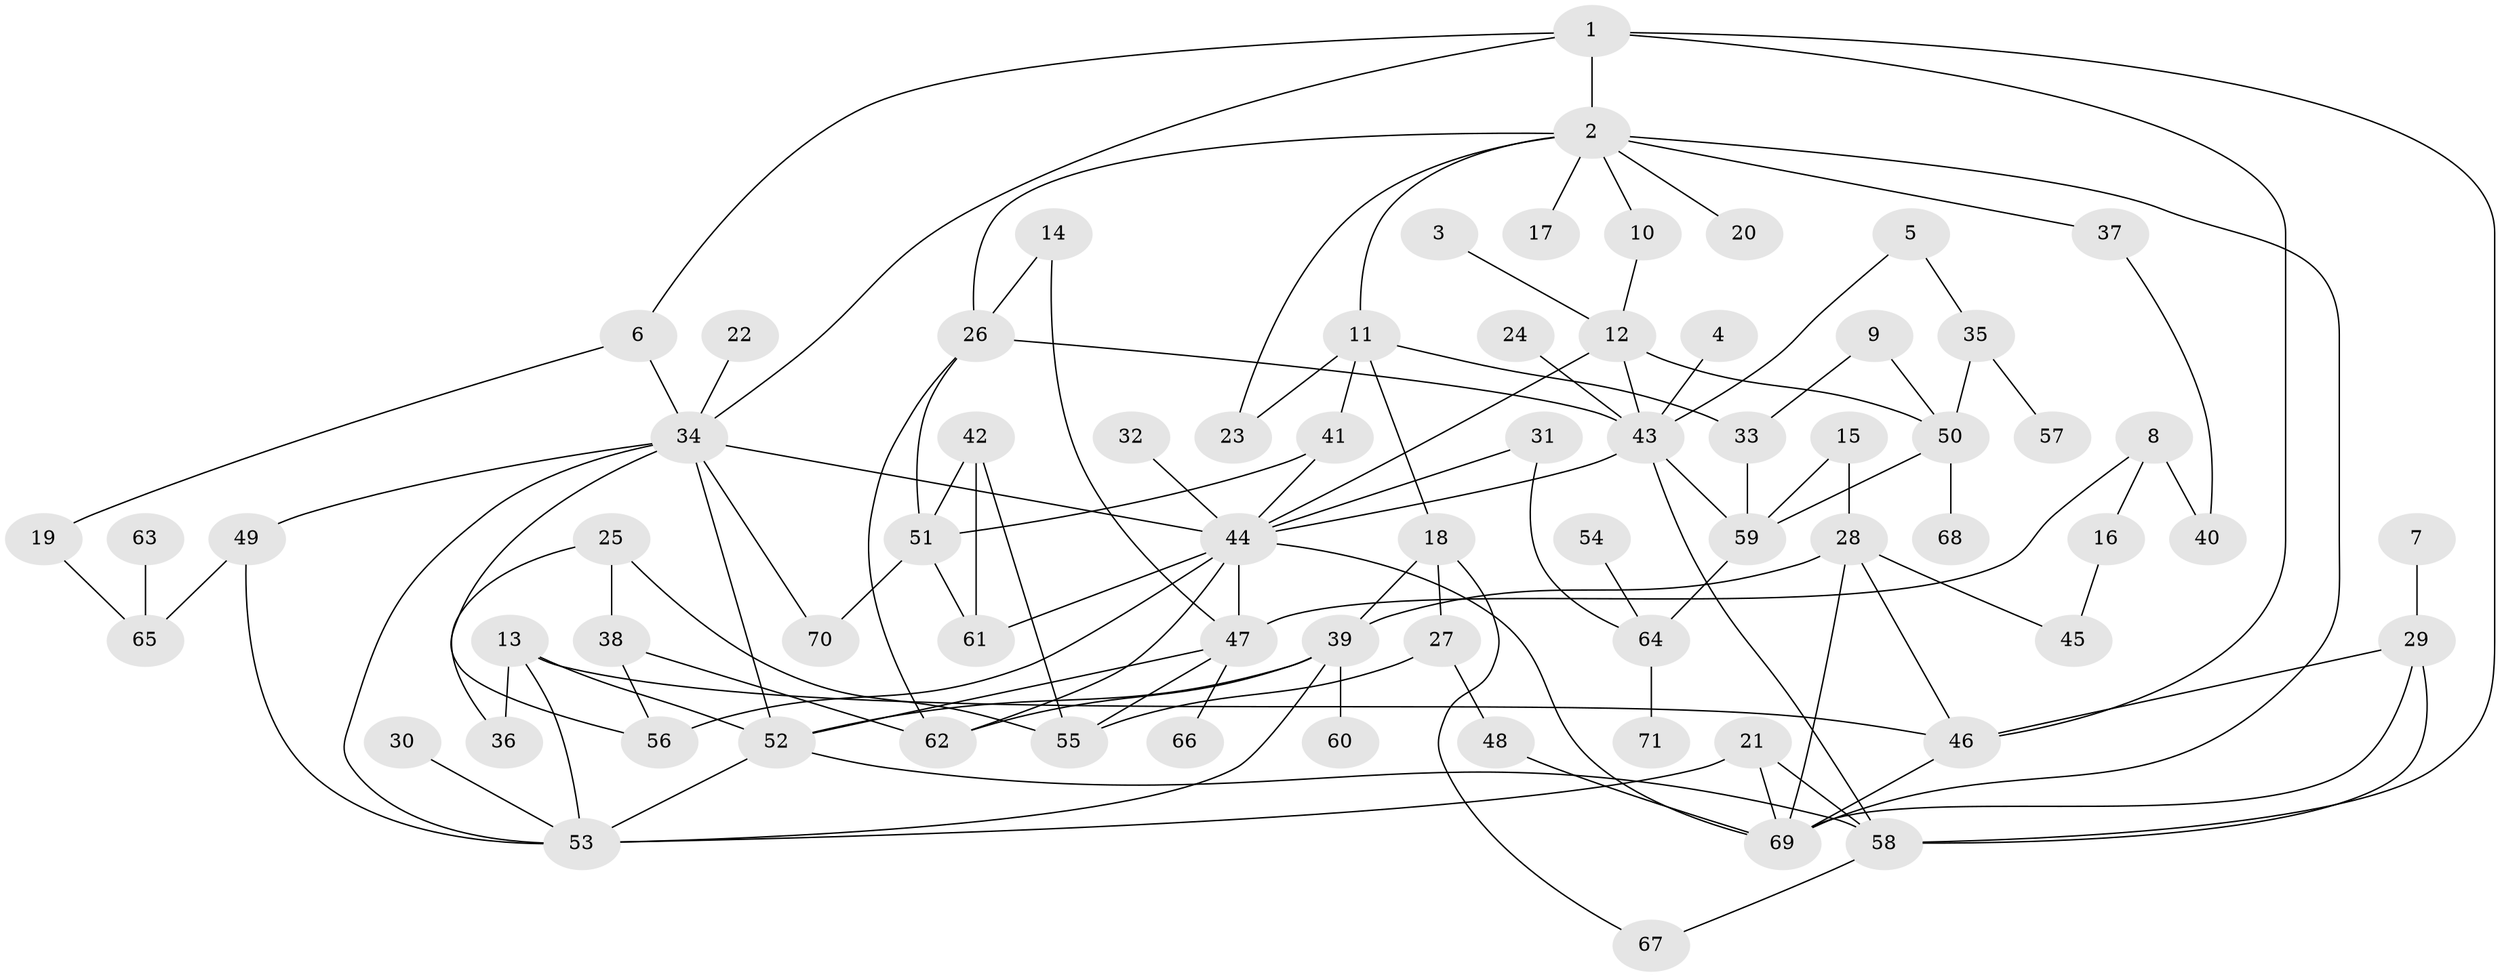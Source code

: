 // original degree distribution, {4: 0.11267605633802817, 5: 0.04225352112676056, 7: 0.014084507042253521, 3: 0.18309859154929578, 9: 0.014084507042253521, 6: 0.028169014084507043, 2: 0.3873239436619718, 8: 0.007042253521126761, 1: 0.2112676056338028}
// Generated by graph-tools (version 1.1) at 2025/49/03/09/25 03:49:25]
// undirected, 71 vertices, 117 edges
graph export_dot {
graph [start="1"]
  node [color=gray90,style=filled];
  1;
  2;
  3;
  4;
  5;
  6;
  7;
  8;
  9;
  10;
  11;
  12;
  13;
  14;
  15;
  16;
  17;
  18;
  19;
  20;
  21;
  22;
  23;
  24;
  25;
  26;
  27;
  28;
  29;
  30;
  31;
  32;
  33;
  34;
  35;
  36;
  37;
  38;
  39;
  40;
  41;
  42;
  43;
  44;
  45;
  46;
  47;
  48;
  49;
  50;
  51;
  52;
  53;
  54;
  55;
  56;
  57;
  58;
  59;
  60;
  61;
  62;
  63;
  64;
  65;
  66;
  67;
  68;
  69;
  70;
  71;
  1 -- 2 [weight=1.0];
  1 -- 6 [weight=1.0];
  1 -- 34 [weight=1.0];
  1 -- 46 [weight=1.0];
  1 -- 58 [weight=1.0];
  2 -- 10 [weight=1.0];
  2 -- 11 [weight=1.0];
  2 -- 17 [weight=1.0];
  2 -- 20 [weight=1.0];
  2 -- 23 [weight=1.0];
  2 -- 26 [weight=1.0];
  2 -- 37 [weight=1.0];
  2 -- 69 [weight=1.0];
  3 -- 12 [weight=1.0];
  4 -- 43 [weight=1.0];
  5 -- 35 [weight=1.0];
  5 -- 43 [weight=1.0];
  6 -- 19 [weight=1.0];
  6 -- 34 [weight=1.0];
  7 -- 29 [weight=1.0];
  8 -- 16 [weight=1.0];
  8 -- 40 [weight=1.0];
  8 -- 47 [weight=1.0];
  9 -- 33 [weight=1.0];
  9 -- 50 [weight=1.0];
  10 -- 12 [weight=1.0];
  11 -- 18 [weight=1.0];
  11 -- 23 [weight=1.0];
  11 -- 33 [weight=1.0];
  11 -- 41 [weight=1.0];
  12 -- 43 [weight=1.0];
  12 -- 44 [weight=1.0];
  12 -- 50 [weight=1.0];
  13 -- 36 [weight=1.0];
  13 -- 46 [weight=1.0];
  13 -- 52 [weight=1.0];
  13 -- 53 [weight=1.0];
  14 -- 26 [weight=1.0];
  14 -- 47 [weight=1.0];
  15 -- 28 [weight=1.0];
  15 -- 59 [weight=1.0];
  16 -- 45 [weight=1.0];
  18 -- 27 [weight=1.0];
  18 -- 39 [weight=1.0];
  18 -- 67 [weight=1.0];
  19 -- 65 [weight=1.0];
  21 -- 53 [weight=1.0];
  21 -- 58 [weight=1.0];
  21 -- 69 [weight=1.0];
  22 -- 34 [weight=1.0];
  24 -- 43 [weight=1.0];
  25 -- 36 [weight=1.0];
  25 -- 38 [weight=1.0];
  25 -- 55 [weight=1.0];
  26 -- 43 [weight=1.0];
  26 -- 51 [weight=1.0];
  26 -- 62 [weight=1.0];
  27 -- 48 [weight=1.0];
  27 -- 55 [weight=1.0];
  28 -- 39 [weight=1.0];
  28 -- 45 [weight=1.0];
  28 -- 46 [weight=1.0];
  28 -- 69 [weight=1.0];
  29 -- 46 [weight=1.0];
  29 -- 58 [weight=1.0];
  29 -- 69 [weight=1.0];
  30 -- 53 [weight=1.0];
  31 -- 44 [weight=1.0];
  31 -- 64 [weight=1.0];
  32 -- 44 [weight=1.0];
  33 -- 59 [weight=1.0];
  34 -- 44 [weight=1.0];
  34 -- 49 [weight=1.0];
  34 -- 52 [weight=1.0];
  34 -- 53 [weight=1.0];
  34 -- 56 [weight=1.0];
  34 -- 70 [weight=1.0];
  35 -- 50 [weight=1.0];
  35 -- 57 [weight=1.0];
  37 -- 40 [weight=1.0];
  38 -- 56 [weight=1.0];
  38 -- 62 [weight=1.0];
  39 -- 52 [weight=1.0];
  39 -- 53 [weight=1.0];
  39 -- 60 [weight=1.0];
  39 -- 62 [weight=1.0];
  41 -- 44 [weight=1.0];
  41 -- 51 [weight=1.0];
  42 -- 51 [weight=1.0];
  42 -- 55 [weight=1.0];
  42 -- 61 [weight=1.0];
  43 -- 44 [weight=1.0];
  43 -- 58 [weight=1.0];
  43 -- 59 [weight=1.0];
  44 -- 47 [weight=1.0];
  44 -- 56 [weight=1.0];
  44 -- 61 [weight=1.0];
  44 -- 62 [weight=1.0];
  44 -- 69 [weight=1.0];
  46 -- 69 [weight=1.0];
  47 -- 52 [weight=1.0];
  47 -- 55 [weight=1.0];
  47 -- 66 [weight=1.0];
  48 -- 69 [weight=1.0];
  49 -- 53 [weight=1.0];
  49 -- 65 [weight=1.0];
  50 -- 59 [weight=1.0];
  50 -- 68 [weight=1.0];
  51 -- 61 [weight=1.0];
  51 -- 70 [weight=1.0];
  52 -- 53 [weight=1.0];
  52 -- 58 [weight=1.0];
  54 -- 64 [weight=1.0];
  58 -- 67 [weight=1.0];
  59 -- 64 [weight=1.0];
  63 -- 65 [weight=1.0];
  64 -- 71 [weight=1.0];
}

